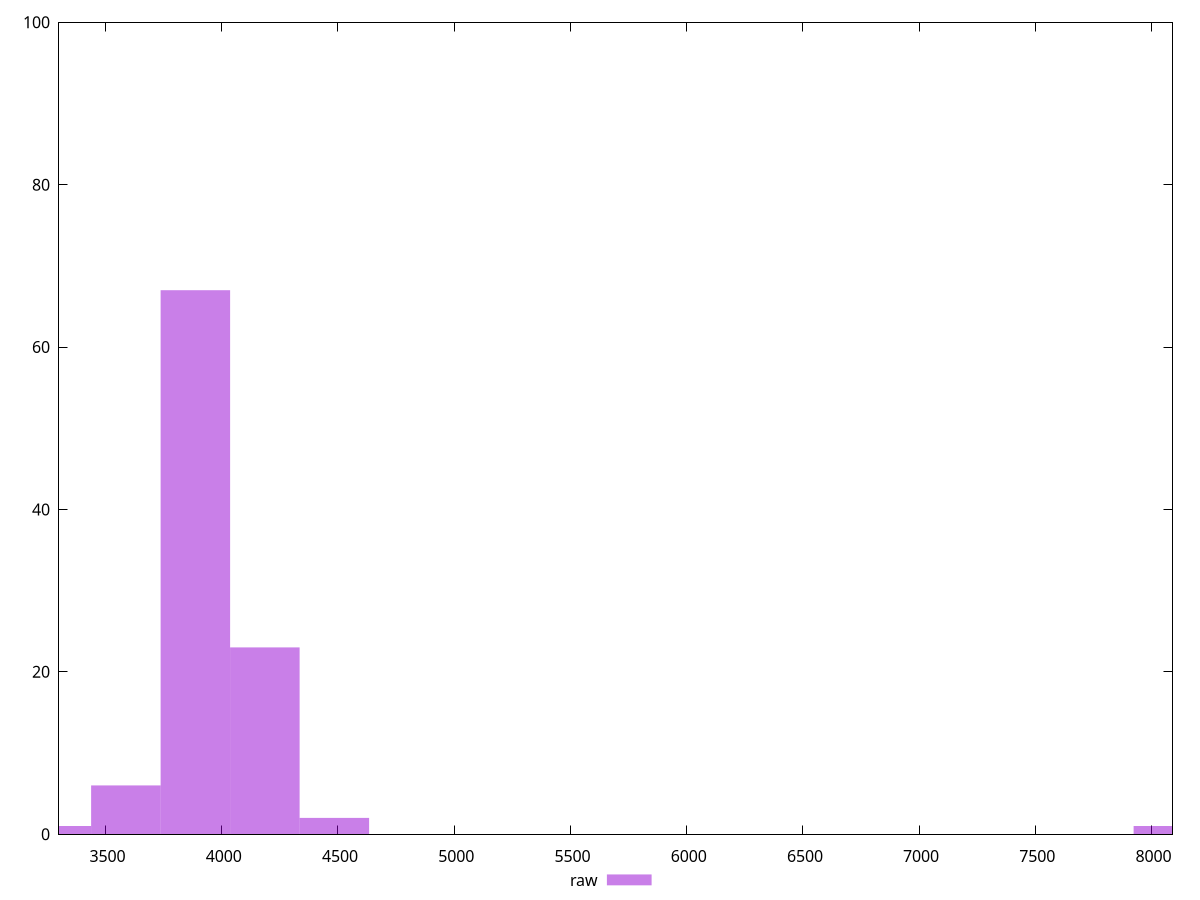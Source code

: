 reset

$raw <<EOF
8072.207144055003 1
4185.5888895100015 23
3886.6182545450015 67
3587.6476195800014 6
3288.676984615001 1
4484.559524475001 2
EOF

set key outside below
set boxwidth 298.9706349650001
set xrange [3300:8090]
set yrange [0:100]
set trange [0:100]
set style fill transparent solid 0.5 noborder
set terminal svg size 640, 490 enhanced background rgb 'white'
set output "report_00009_2021-02-08T22-37-41.559Z/uses-text-compression/samples/pages+cached/raw/histogram.svg"

plot $raw title "raw" with boxes

reset
